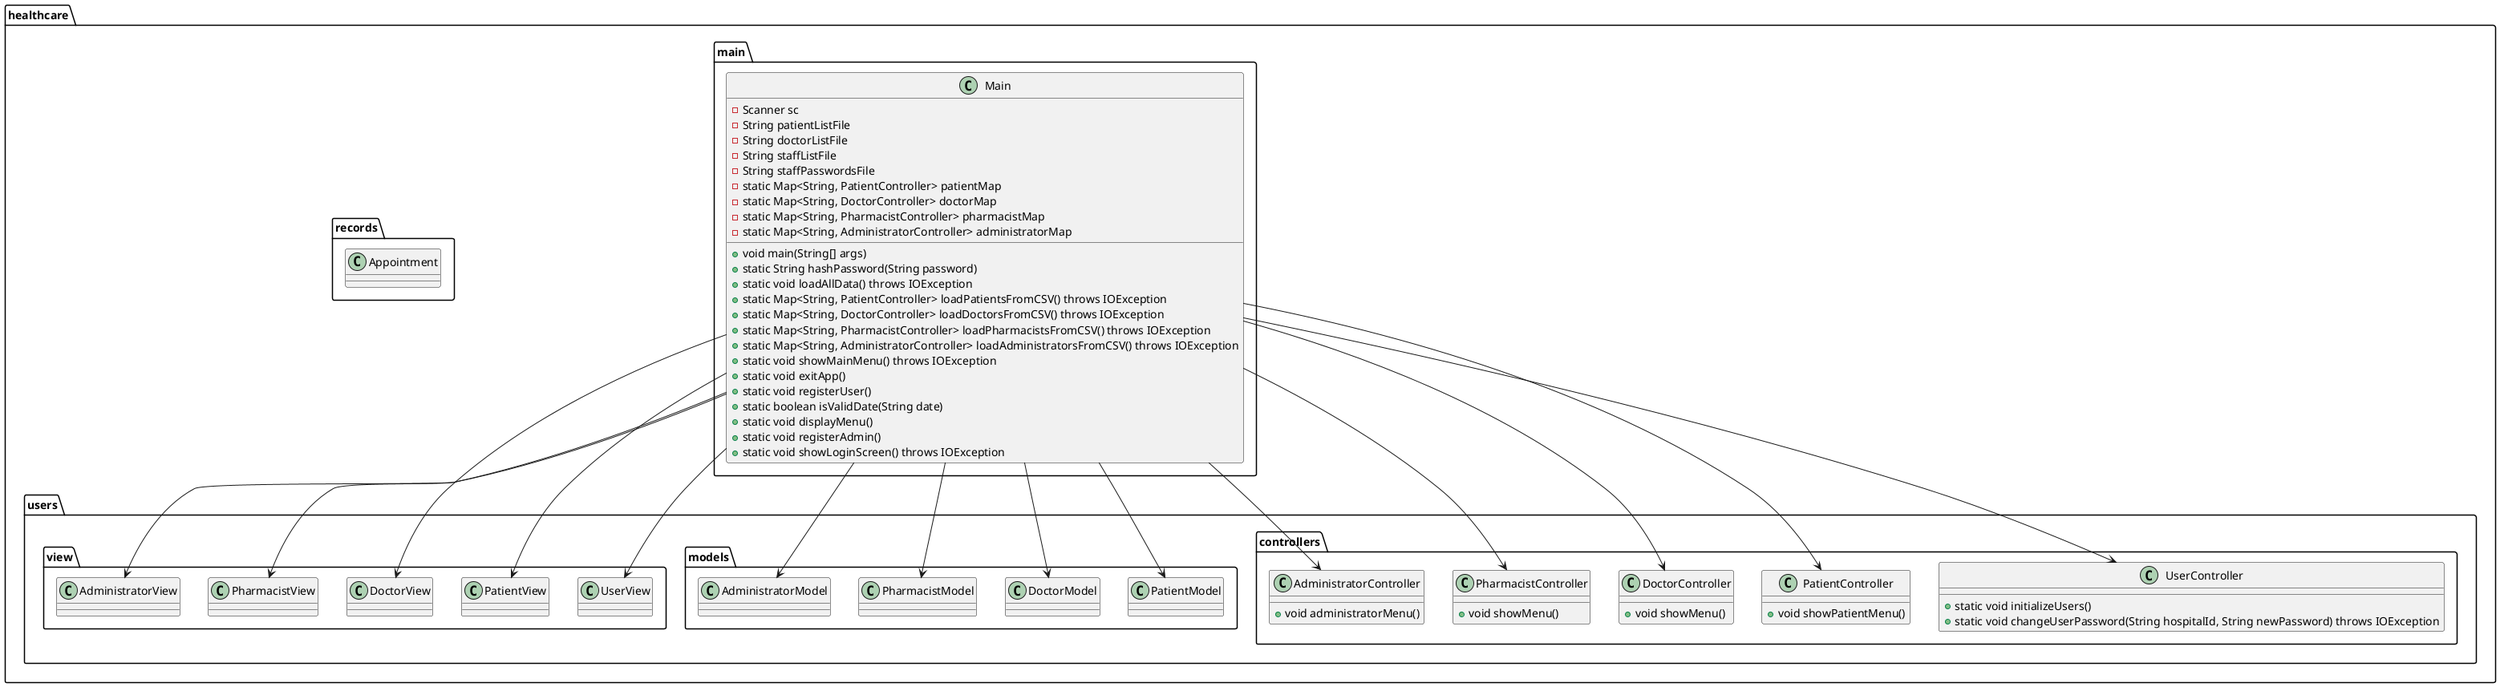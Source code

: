 @startuml
package healthcare.main {
    class Main {
        + void main(String[] args)
        - Scanner sc
        - String patientListFile
        - String doctorListFile
        - String staffListFile
        - String staffPasswordsFile
        - static Map<String, PatientController> patientMap
        - static Map<String, DoctorController> doctorMap
        - static Map<String, PharmacistController> pharmacistMap
        - static Map<String, AdministratorController> administratorMap
        + static String hashPassword(String password)
        + static void loadAllData() throws IOException
        + static Map<String, PatientController> loadPatientsFromCSV() throws IOException
        + static Map<String, DoctorController> loadDoctorsFromCSV() throws IOException
        + static Map<String, PharmacistController> loadPharmacistsFromCSV() throws IOException
        + static Map<String, AdministratorController> loadAdministratorsFromCSV() throws IOException
        + static void showMainMenu() throws IOException
        + static void exitApp()
        + static void registerUser()
        + static boolean isValidDate(String date)
        + static void displayMenu()
        + static void registerAdmin()
        + static void showLoginScreen() throws IOException
    }
}

package healthcare.records {
    class Appointment
}

package healthcare.users.controllers {
    class UserController {
        + static void initializeUsers()
        + static void changeUserPassword(String hospitalId, String newPassword) throws IOException
    }
    class PatientController {
        + void showPatientMenu()
    }
    class DoctorController {
        + void showMenu()
    }
    class PharmacistController {
        + void showMenu()
    }
    class AdministratorController {
        + void administratorMenu()
    }
}

package healthcare.users.models {
    class PatientModel
    class DoctorModel
    class PharmacistModel
    class AdministratorModel
}

package healthcare.users.view {
    class UserView
    class PatientView
    class DoctorView
    class PharmacistView
    class AdministratorView
}

' Relationships
Main --> UserController
Main --> PatientController
Main --> DoctorController
Main --> PharmacistController
Main --> AdministratorController

Main --> PatientModel
Main --> DoctorModel
Main --> PharmacistModel
Main --> AdministratorModel

Main --> UserView
Main --> PatientView
Main --> DoctorView
Main --> PharmacistView
Main --> AdministratorView

@enduml
